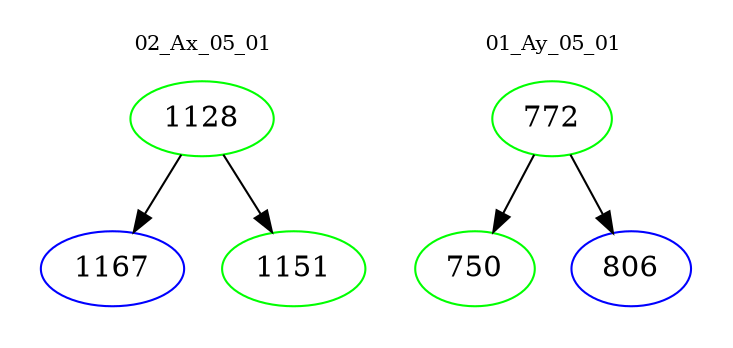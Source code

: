digraph{
subgraph cluster_0 {
color = white
label = "02_Ax_05_01";
fontsize=10;
T0_1128 [label="1128", color="green"]
T0_1128 -> T0_1167 [color="black"]
T0_1167 [label="1167", color="blue"]
T0_1128 -> T0_1151 [color="black"]
T0_1151 [label="1151", color="green"]
}
subgraph cluster_1 {
color = white
label = "01_Ay_05_01";
fontsize=10;
T1_772 [label="772", color="green"]
T1_772 -> T1_750 [color="black"]
T1_750 [label="750", color="green"]
T1_772 -> T1_806 [color="black"]
T1_806 [label="806", color="blue"]
}
}
